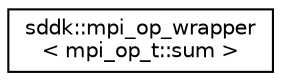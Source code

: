 digraph "Graphical Class Hierarchy"
{
 // INTERACTIVE_SVG=YES
  edge [fontname="Helvetica",fontsize="10",labelfontname="Helvetica",labelfontsize="10"];
  node [fontname="Helvetica",fontsize="10",shape=record];
  rankdir="LR";
  Node1 [label="sddk::mpi_op_wrapper\l\< mpi_op_t::sum \>",height=0.2,width=0.4,color="black", fillcolor="white", style="filled",URL="$structsddk_1_1mpi__op__wrapper_3_01mpi__op__t_1_1sum_01_4.html"];
}
